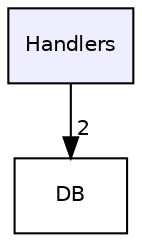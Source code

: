 digraph "Handlers" {
  compound=true
  node [ fontsize="10", fontname="Helvetica"];
  edge [ labelfontsize="10", labelfontname="Helvetica"];
  dir_f65cd03095c68c40acdbdbd5ccca35f8 [shape=box, label="Handlers", style="filled", fillcolor="#eeeeff", pencolor="black", URL="dir_f65cd03095c68c40acdbdbd5ccca35f8.html"];
  dir_39ce8d35579d5eb10e41a1450265d156 [shape=box label="DB" URL="dir_39ce8d35579d5eb10e41a1450265d156.html"];
  dir_f65cd03095c68c40acdbdbd5ccca35f8->dir_39ce8d35579d5eb10e41a1450265d156 [headlabel="2", labeldistance=1.5 headhref="dir_000001_000000.html"];
}
